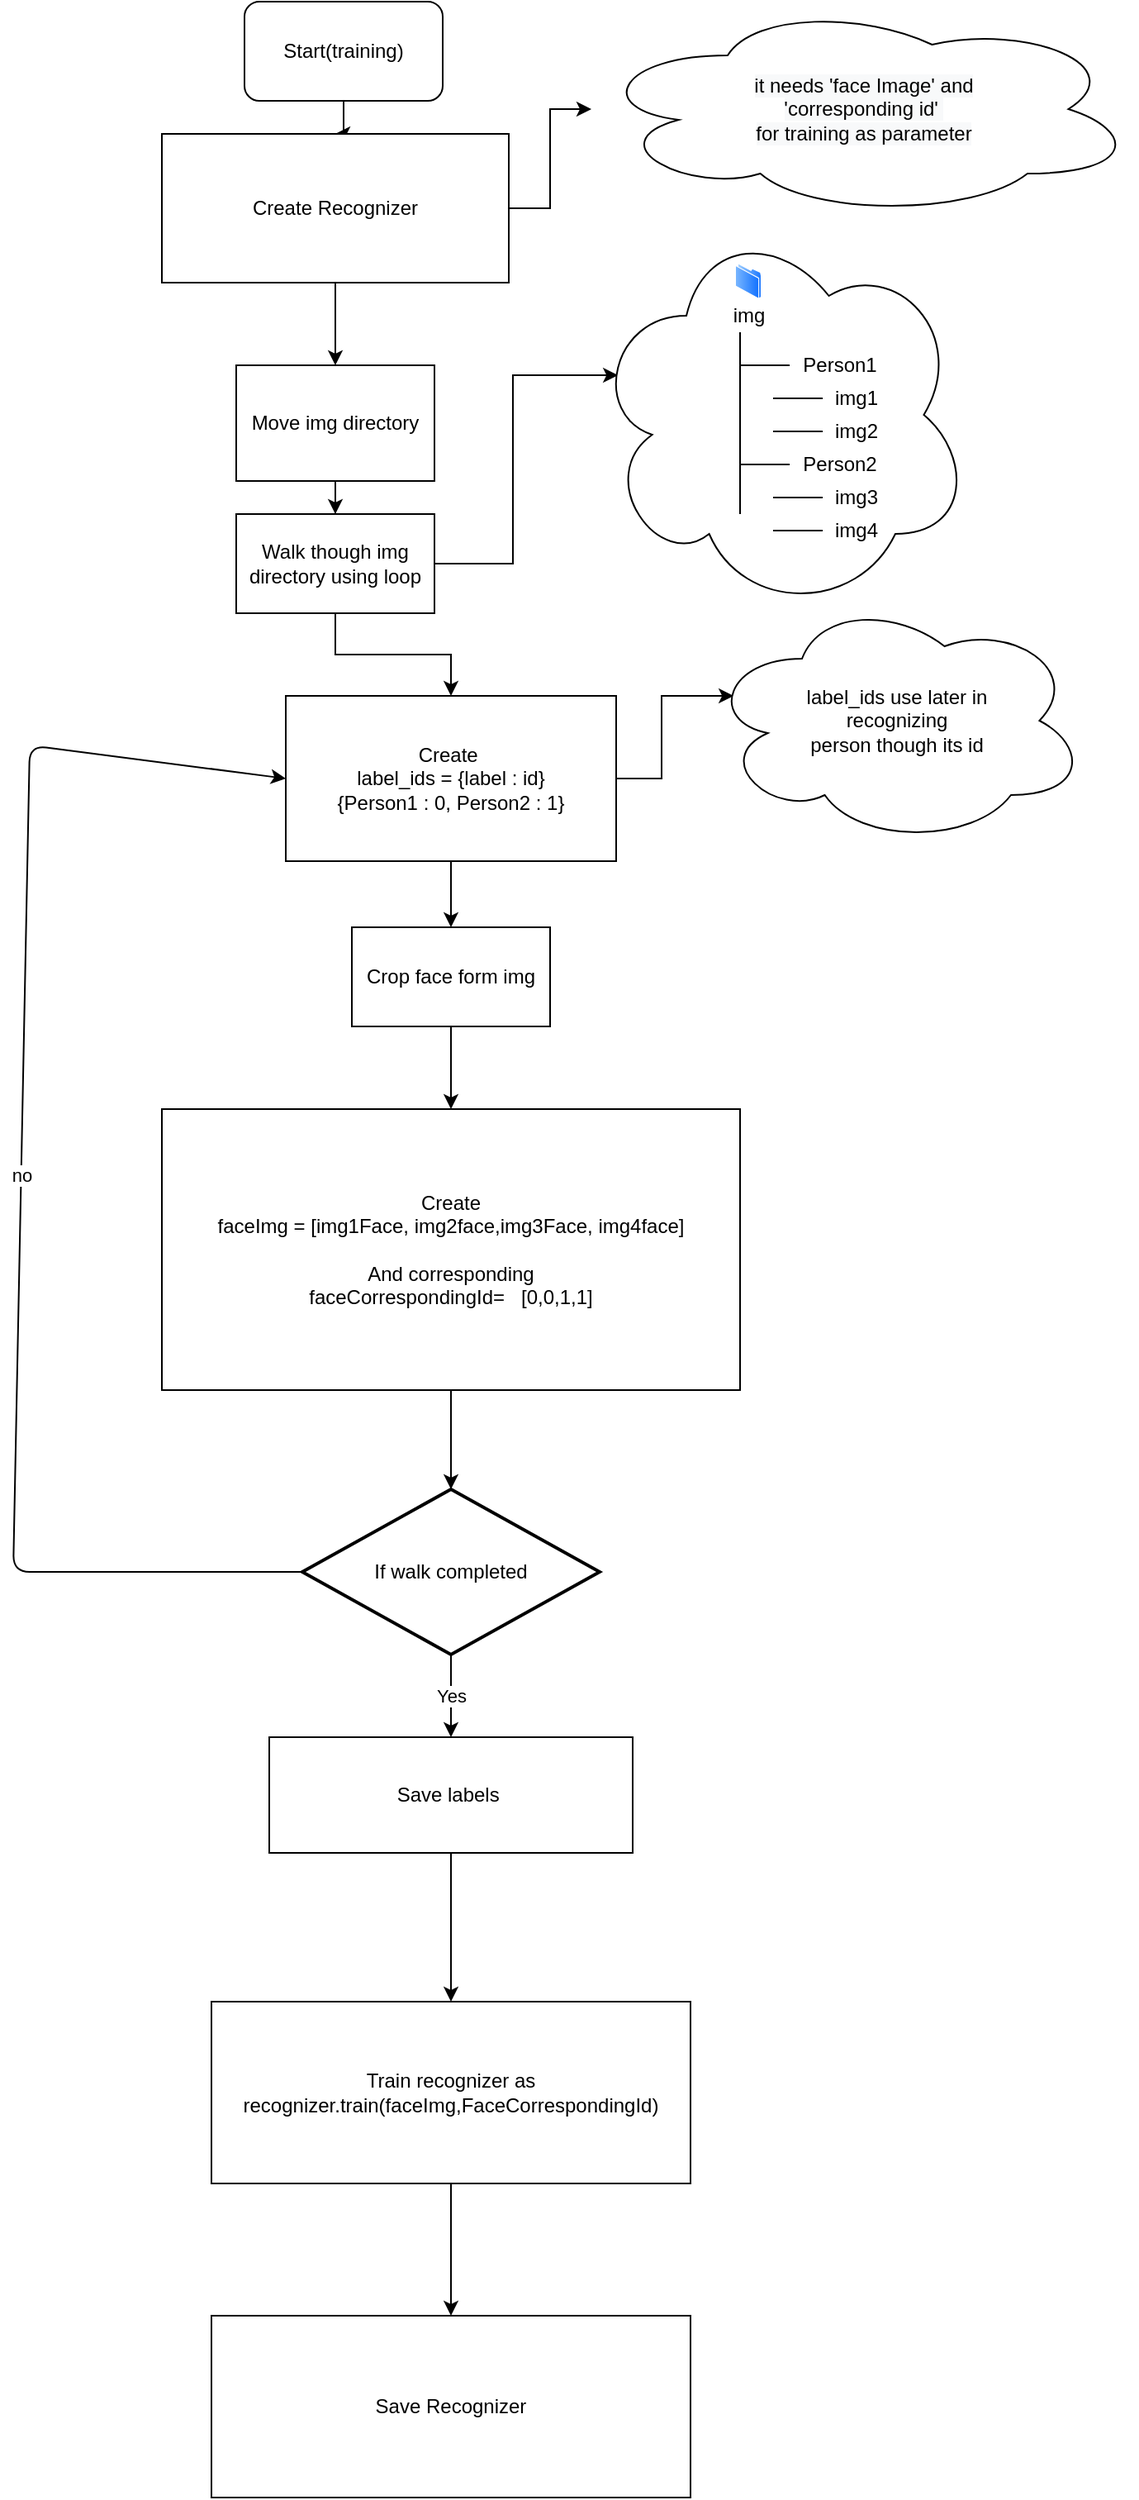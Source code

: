 <mxfile version="13.6.3" type="github">
  <diagram id="u7ltzh_uHDB_XK1V_iwC" name="Page-1">
    <mxGraphModel dx="742" dy="508" grid="1" gridSize="10" guides="1" tooltips="1" connect="1" arrows="1" fold="1" page="1" pageScale="1" pageWidth="850" pageHeight="1100" math="0" shadow="0">
      <root>
        <mxCell id="0" />
        <mxCell id="1" parent="0" />
        <mxCell id="YRlCc5pRuM1rx9sRa8mx-53" style="edgeStyle=orthogonalEdgeStyle;rounded=0;orthogonalLoop=1;jettySize=auto;html=1;entryX=0.5;entryY=0;entryDx=0;entryDy=0;" edge="1" parent="1" source="GVK7rI1TbYUse70XCFeg-1" target="YRlCc5pRuM1rx9sRa8mx-54">
          <mxGeometry relative="1" as="geometry">
            <mxPoint x="370" y="160" as="targetPoint" />
          </mxGeometry>
        </mxCell>
        <mxCell id="GVK7rI1TbYUse70XCFeg-1" value="Start(training)" style="rounded=1;whiteSpace=wrap;html=1;" parent="1" vertex="1">
          <mxGeometry x="310" y="60" width="120" height="60" as="geometry" />
        </mxCell>
        <mxCell id="GVK7rI1TbYUse70XCFeg-7" value="" style="edgeStyle=orthogonalEdgeStyle;rounded=0;orthogonalLoop=1;jettySize=auto;html=1;" parent="1" source="GVK7rI1TbYUse70XCFeg-4" target="GVK7rI1TbYUse70XCFeg-6" edge="1">
          <mxGeometry relative="1" as="geometry" />
        </mxCell>
        <mxCell id="GVK7rI1TbYUse70XCFeg-4" value="Move img directory" style="rounded=0;whiteSpace=wrap;html=1;" parent="1" vertex="1">
          <mxGeometry x="305" y="280" width="120" height="70" as="geometry" />
        </mxCell>
        <mxCell id="GVK7rI1TbYUse70XCFeg-9" value="" style="edgeStyle=orthogonalEdgeStyle;rounded=0;orthogonalLoop=1;jettySize=auto;html=1;" parent="1" source="GVK7rI1TbYUse70XCFeg-6" target="GVK7rI1TbYUse70XCFeg-8" edge="1">
          <mxGeometry relative="1" as="geometry" />
        </mxCell>
        <mxCell id="YRlCc5pRuM1rx9sRa8mx-2" value="" style="edgeStyle=orthogonalEdgeStyle;rounded=0;orthogonalLoop=1;jettySize=auto;html=1;entryX=0.07;entryY=0.4;entryDx=0;entryDy=0;entryPerimeter=0;" edge="1" parent="1" source="GVK7rI1TbYUse70XCFeg-6" target="YRlCc5pRuM1rx9sRa8mx-1">
          <mxGeometry relative="1" as="geometry" />
        </mxCell>
        <mxCell id="GVK7rI1TbYUse70XCFeg-6" value="Walk though img directory using loop" style="rounded=0;whiteSpace=wrap;html=1;" parent="1" vertex="1">
          <mxGeometry x="305" y="370" width="120" height="60" as="geometry" />
        </mxCell>
        <mxCell id="GVK7rI1TbYUse70XCFeg-11" value="" style="edgeStyle=orthogonalEdgeStyle;rounded=0;orthogonalLoop=1;jettySize=auto;html=1;" parent="1" source="GVK7rI1TbYUse70XCFeg-8" target="GVK7rI1TbYUse70XCFeg-10" edge="1">
          <mxGeometry relative="1" as="geometry" />
        </mxCell>
        <mxCell id="YRlCc5pRuM1rx9sRa8mx-59" value="" style="edgeStyle=orthogonalEdgeStyle;rounded=0;orthogonalLoop=1;jettySize=auto;html=1;entryX=0.07;entryY=0.4;entryDx=0;entryDy=0;entryPerimeter=0;" edge="1" parent="1" source="GVK7rI1TbYUse70XCFeg-8" target="YRlCc5pRuM1rx9sRa8mx-58">
          <mxGeometry relative="1" as="geometry" />
        </mxCell>
        <mxCell id="GVK7rI1TbYUse70XCFeg-8" value="Create&amp;nbsp;&lt;br&gt;label_ids = {label : id}&lt;br&gt;{Person1 : 0, Person2 : 1}" style="rounded=0;whiteSpace=wrap;html=1;" parent="1" vertex="1">
          <mxGeometry x="335" y="480" width="200" height="100" as="geometry" />
        </mxCell>
        <mxCell id="GVK7rI1TbYUse70XCFeg-13" value="" style="edgeStyle=orthogonalEdgeStyle;rounded=0;orthogonalLoop=1;jettySize=auto;html=1;" parent="1" source="GVK7rI1TbYUse70XCFeg-10" target="GVK7rI1TbYUse70XCFeg-12" edge="1">
          <mxGeometry relative="1" as="geometry" />
        </mxCell>
        <mxCell id="GVK7rI1TbYUse70XCFeg-10" value="Crop face form img" style="rounded=0;whiteSpace=wrap;html=1;" parent="1" vertex="1">
          <mxGeometry x="375" y="620" width="120" height="60" as="geometry" />
        </mxCell>
        <mxCell id="YRlCc5pRuM1rx9sRa8mx-34" value="" style="edgeStyle=orthogonalEdgeStyle;rounded=0;orthogonalLoop=1;jettySize=auto;html=1;" edge="1" parent="1" source="GVK7rI1TbYUse70XCFeg-12" target="YRlCc5pRuM1rx9sRa8mx-37">
          <mxGeometry relative="1" as="geometry">
            <mxPoint x="400" y="930" as="targetPoint" />
          </mxGeometry>
        </mxCell>
        <mxCell id="GVK7rI1TbYUse70XCFeg-12" value="Create &lt;br&gt;faceImg = [img1Face, img2face,img3Face, img4face]&lt;br&gt;&lt;br&gt;And corresponding &lt;br&gt;faceCorrespondingId=&amp;nbsp; &amp;nbsp;[0,0,1,1]" style="rounded=0;whiteSpace=wrap;html=1;" parent="1" vertex="1">
          <mxGeometry x="260" y="730" width="350" height="170" as="geometry" />
        </mxCell>
        <mxCell id="YRlCc5pRuM1rx9sRa8mx-1" value="&lt;div style=&quot;text-align: left&quot;&gt;&lt;br&gt;&lt;/div&gt;" style="ellipse;shape=cloud;whiteSpace=wrap;html=1;rounded=0;" vertex="1" parent="1">
          <mxGeometry x="520" y="190" width="230" height="240" as="geometry" />
        </mxCell>
        <mxCell id="YRlCc5pRuM1rx9sRa8mx-7" value="" style="endArrow=none;html=1;" edge="1" parent="1">
          <mxGeometry width="50" height="50" relative="1" as="geometry">
            <mxPoint x="610" y="370" as="sourcePoint" />
            <mxPoint x="610" y="260" as="targetPoint" />
          </mxGeometry>
        </mxCell>
        <mxCell id="YRlCc5pRuM1rx9sRa8mx-8" value="img" style="text;html=1;align=center;verticalAlign=middle;resizable=0;points=[];autosize=1;" vertex="1" parent="1">
          <mxGeometry x="600" y="240" width="30" height="20" as="geometry" />
        </mxCell>
        <mxCell id="YRlCc5pRuM1rx9sRa8mx-9" value="" style="endArrow=none;html=1;" edge="1" parent="1">
          <mxGeometry width="50" height="50" relative="1" as="geometry">
            <mxPoint x="610" y="280" as="sourcePoint" />
            <mxPoint x="640" y="280" as="targetPoint" />
          </mxGeometry>
        </mxCell>
        <mxCell id="YRlCc5pRuM1rx9sRa8mx-10" value="Person1" style="text;html=1;align=center;verticalAlign=middle;resizable=0;points=[];autosize=1;" vertex="1" parent="1">
          <mxGeometry x="640" y="270" width="60" height="20" as="geometry" />
        </mxCell>
        <mxCell id="YRlCc5pRuM1rx9sRa8mx-11" value="" style="aspect=fixed;perimeter=ellipsePerimeter;html=1;align=center;shadow=0;dashed=0;spacingTop=3;image;image=img/lib/active_directory/folder.svg;" vertex="1" parent="1">
          <mxGeometry x="607" y="218.08" width="16" height="21.92" as="geometry" />
        </mxCell>
        <mxCell id="YRlCc5pRuM1rx9sRa8mx-13" value="" style="endArrow=none;html=1;" edge="1" parent="1">
          <mxGeometry width="50" height="50" relative="1" as="geometry">
            <mxPoint x="630" y="300" as="sourcePoint" />
            <mxPoint x="660" y="300" as="targetPoint" />
          </mxGeometry>
        </mxCell>
        <mxCell id="YRlCc5pRuM1rx9sRa8mx-15" value="img1" style="text;html=1;align=center;verticalAlign=middle;resizable=0;points=[];autosize=1;" vertex="1" parent="1">
          <mxGeometry x="660" y="290" width="40" height="20" as="geometry" />
        </mxCell>
        <mxCell id="YRlCc5pRuM1rx9sRa8mx-19" value="" style="endArrow=none;html=1;" edge="1" parent="1">
          <mxGeometry width="50" height="50" relative="1" as="geometry">
            <mxPoint x="630" y="320" as="sourcePoint" />
            <mxPoint x="660" y="320" as="targetPoint" />
          </mxGeometry>
        </mxCell>
        <mxCell id="YRlCc5pRuM1rx9sRa8mx-20" value="img2" style="text;html=1;align=center;verticalAlign=middle;resizable=0;points=[];autosize=1;" vertex="1" parent="1">
          <mxGeometry x="660" y="310" width="40" height="20" as="geometry" />
        </mxCell>
        <mxCell id="YRlCc5pRuM1rx9sRa8mx-27" value="" style="endArrow=none;html=1;" edge="1" parent="1">
          <mxGeometry width="50" height="50" relative="1" as="geometry">
            <mxPoint x="610" y="340" as="sourcePoint" />
            <mxPoint x="640" y="340" as="targetPoint" />
          </mxGeometry>
        </mxCell>
        <mxCell id="YRlCc5pRuM1rx9sRa8mx-28" value="Person2" style="text;html=1;align=center;verticalAlign=middle;resizable=0;points=[];autosize=1;" vertex="1" parent="1">
          <mxGeometry x="640" y="330" width="60" height="20" as="geometry" />
        </mxCell>
        <mxCell id="YRlCc5pRuM1rx9sRa8mx-29" value="" style="endArrow=none;html=1;" edge="1" parent="1">
          <mxGeometry width="50" height="50" relative="1" as="geometry">
            <mxPoint x="630" y="360" as="sourcePoint" />
            <mxPoint x="660" y="360" as="targetPoint" />
          </mxGeometry>
        </mxCell>
        <mxCell id="YRlCc5pRuM1rx9sRa8mx-30" value="img3" style="text;html=1;align=center;verticalAlign=middle;resizable=0;points=[];autosize=1;" vertex="1" parent="1">
          <mxGeometry x="660" y="350" width="40" height="20" as="geometry" />
        </mxCell>
        <mxCell id="YRlCc5pRuM1rx9sRa8mx-31" value="" style="endArrow=none;html=1;" edge="1" parent="1">
          <mxGeometry width="50" height="50" relative="1" as="geometry">
            <mxPoint x="630" y="380" as="sourcePoint" />
            <mxPoint x="660" y="380" as="targetPoint" />
          </mxGeometry>
        </mxCell>
        <mxCell id="YRlCc5pRuM1rx9sRa8mx-32" value="img4" style="text;html=1;align=center;verticalAlign=middle;resizable=0;points=[];autosize=1;" vertex="1" parent="1">
          <mxGeometry x="660" y="370" width="40" height="20" as="geometry" />
        </mxCell>
        <mxCell id="YRlCc5pRuM1rx9sRa8mx-33" value="Save labels&amp;nbsp;" style="rounded=0;whiteSpace=wrap;html=1;" vertex="1" parent="1">
          <mxGeometry x="325" y="1110" width="220" height="70" as="geometry" />
        </mxCell>
        <mxCell id="YRlCc5pRuM1rx9sRa8mx-64" value="" style="edgeStyle=orthogonalEdgeStyle;rounded=0;orthogonalLoop=1;jettySize=auto;html=1;" edge="1" parent="1" source="YRlCc5pRuM1rx9sRa8mx-35" target="YRlCc5pRuM1rx9sRa8mx-63">
          <mxGeometry relative="1" as="geometry" />
        </mxCell>
        <mxCell id="YRlCc5pRuM1rx9sRa8mx-35" value="Train recognizer as&lt;br&gt;recognizer.train(faceImg,FaceCorrespondingId)" style="rounded=0;whiteSpace=wrap;html=1;" vertex="1" parent="1">
          <mxGeometry x="290" y="1270" width="290" height="110" as="geometry" />
        </mxCell>
        <mxCell id="YRlCc5pRuM1rx9sRa8mx-37" value="If walk completed" style="strokeWidth=2;html=1;shape=mxgraph.flowchart.decision;whiteSpace=wrap;" vertex="1" parent="1">
          <mxGeometry x="345" y="960" width="180" height="100" as="geometry" />
        </mxCell>
        <mxCell id="YRlCc5pRuM1rx9sRa8mx-38" value="" style="edgeStyle=orthogonalEdgeStyle;rounded=0;orthogonalLoop=1;jettySize=auto;html=1;" edge="1" parent="1" source="YRlCc5pRuM1rx9sRa8mx-33" target="YRlCc5pRuM1rx9sRa8mx-35">
          <mxGeometry relative="1" as="geometry">
            <mxPoint x="370" y="1050" as="sourcePoint" />
            <mxPoint x="360" y="1210" as="targetPoint" />
          </mxGeometry>
        </mxCell>
        <mxCell id="YRlCc5pRuM1rx9sRa8mx-39" value="" style="endArrow=classic;html=1;exitX=0.5;exitY=1;exitDx=0;exitDy=0;exitPerimeter=0;" edge="1" parent="1" source="YRlCc5pRuM1rx9sRa8mx-37" target="YRlCc5pRuM1rx9sRa8mx-33">
          <mxGeometry relative="1" as="geometry">
            <mxPoint x="400" y="1210" as="sourcePoint" />
            <mxPoint x="540" y="1160" as="targetPoint" />
          </mxGeometry>
        </mxCell>
        <mxCell id="YRlCc5pRuM1rx9sRa8mx-40" value="Yes" style="edgeLabel;resizable=0;html=1;align=center;verticalAlign=middle;" connectable="0" vertex="1" parent="YRlCc5pRuM1rx9sRa8mx-39">
          <mxGeometry relative="1" as="geometry" />
        </mxCell>
        <mxCell id="YRlCc5pRuM1rx9sRa8mx-42" value="" style="endArrow=classic;html=1;exitX=0;exitY=0.5;exitDx=0;exitDy=0;exitPerimeter=0;entryX=0;entryY=0.5;entryDx=0;entryDy=0;" edge="1" parent="1" source="YRlCc5pRuM1rx9sRa8mx-37" target="GVK7rI1TbYUse70XCFeg-8">
          <mxGeometry relative="1" as="geometry">
            <mxPoint x="440" y="1160" as="sourcePoint" />
            <mxPoint x="330" y="510" as="targetPoint" />
            <Array as="points">
              <mxPoint x="170" y="1010" />
              <mxPoint x="180" y="510" />
            </Array>
          </mxGeometry>
        </mxCell>
        <mxCell id="YRlCc5pRuM1rx9sRa8mx-43" value="no" style="edgeLabel;resizable=0;html=1;align=center;verticalAlign=middle;" connectable="0" vertex="1" parent="YRlCc5pRuM1rx9sRa8mx-42">
          <mxGeometry relative="1" as="geometry" />
        </mxCell>
        <mxCell id="YRlCc5pRuM1rx9sRa8mx-57" value="" style="edgeStyle=orthogonalEdgeStyle;rounded=0;orthogonalLoop=1;jettySize=auto;html=1;" edge="1" parent="1" source="YRlCc5pRuM1rx9sRa8mx-54" target="GVK7rI1TbYUse70XCFeg-4">
          <mxGeometry relative="1" as="geometry" />
        </mxCell>
        <mxCell id="YRlCc5pRuM1rx9sRa8mx-62" style="edgeStyle=orthogonalEdgeStyle;rounded=0;orthogonalLoop=1;jettySize=auto;html=1;" edge="1" parent="1" source="YRlCc5pRuM1rx9sRa8mx-54" target="YRlCc5pRuM1rx9sRa8mx-61">
          <mxGeometry relative="1" as="geometry" />
        </mxCell>
        <mxCell id="YRlCc5pRuM1rx9sRa8mx-54" value="Create Recognizer&lt;br&gt;" style="whiteSpace=wrap;html=1;" vertex="1" parent="1">
          <mxGeometry x="260" y="140" width="210" height="90" as="geometry" />
        </mxCell>
        <mxCell id="YRlCc5pRuM1rx9sRa8mx-58" value="label_ids use later in &lt;br&gt;recognizing &lt;br&gt;person though its id" style="ellipse;shape=cloud;whiteSpace=wrap;html=1;rounded=0;" vertex="1" parent="1">
          <mxGeometry x="590" y="420" width="230" height="150" as="geometry" />
        </mxCell>
        <mxCell id="YRlCc5pRuM1rx9sRa8mx-61" value="&lt;span style=&quot;color: rgb(0 , 0 , 0) ; font-family: &amp;#34;helvetica&amp;#34; ; font-size: 12px ; font-style: normal ; font-weight: 400 ; letter-spacing: normal ; text-align: center ; text-indent: 0px ; text-transform: none ; word-spacing: 0px ; background-color: rgb(248 , 249 , 250) ; display: inline ; float: none&quot;&gt;it needs &#39;face Image&#39; and &lt;br&gt;&#39;corresponding id&#39;&amp;nbsp;&lt;br&gt;for training as parameter&lt;/span&gt;" style="ellipse;shape=cloud;whiteSpace=wrap;html=1;" vertex="1" parent="1">
          <mxGeometry x="520" y="60" width="330" height="130" as="geometry" />
        </mxCell>
        <mxCell id="YRlCc5pRuM1rx9sRa8mx-63" value="Save Recognizer" style="rounded=0;whiteSpace=wrap;html=1;" vertex="1" parent="1">
          <mxGeometry x="290" y="1460" width="290" height="110" as="geometry" />
        </mxCell>
      </root>
    </mxGraphModel>
  </diagram>
</mxfile>
